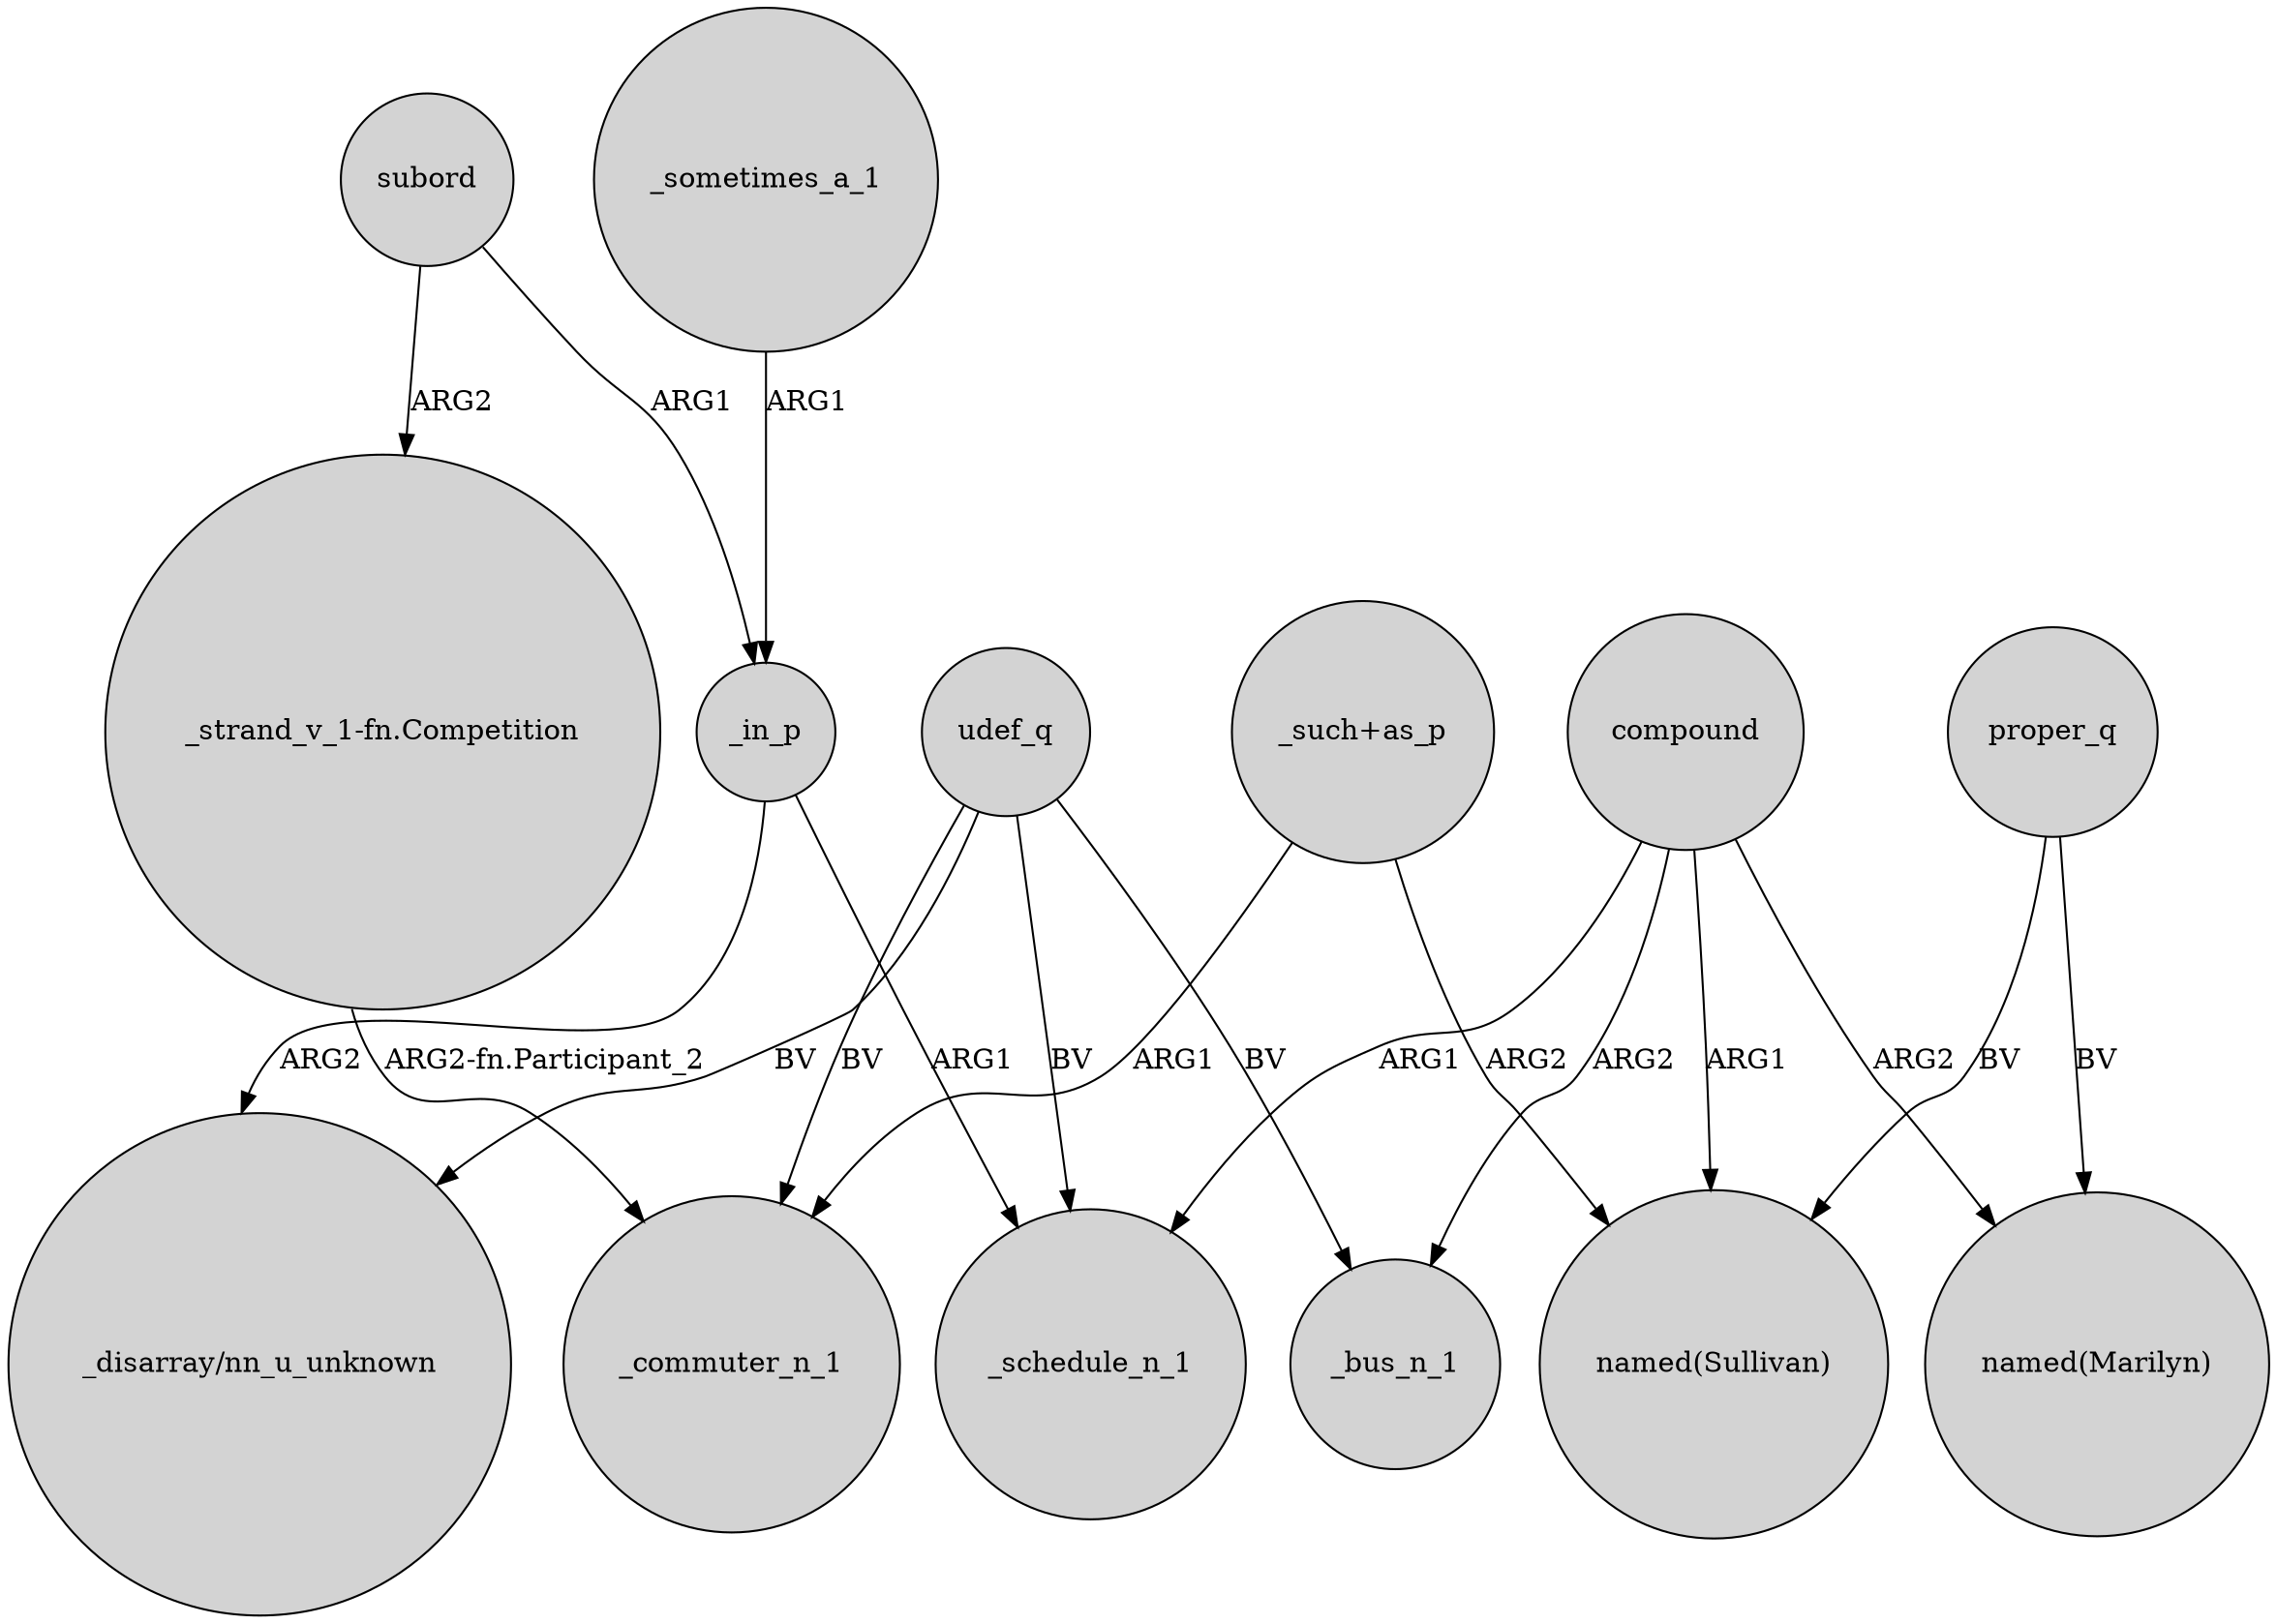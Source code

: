 digraph {
	node [shape=circle style=filled]
	"_such+as_p" -> _commuter_n_1 [label=ARG1]
	_sometimes_a_1 -> _in_p [label=ARG1]
	proper_q -> "named(Marilyn)" [label=BV]
	"_strand_v_1-fn.Competition" -> _commuter_n_1 [label="ARG2-fn.Participant_2"]
	_in_p -> "_disarray/nn_u_unknown" [label=ARG2]
	subord -> "_strand_v_1-fn.Competition" [label=ARG2]
	udef_q -> _commuter_n_1 [label=BV]
	udef_q -> "_disarray/nn_u_unknown" [label=BV]
	udef_q -> _schedule_n_1 [label=BV]
	compound -> _schedule_n_1 [label=ARG1]
	"_such+as_p" -> "named(Sullivan)" [label=ARG2]
	udef_q -> _bus_n_1 [label=BV]
	_in_p -> _schedule_n_1 [label=ARG1]
	compound -> "named(Marilyn)" [label=ARG2]
	compound -> "named(Sullivan)" [label=ARG1]
	subord -> _in_p [label=ARG1]
	proper_q -> "named(Sullivan)" [label=BV]
	compound -> _bus_n_1 [label=ARG2]
}
